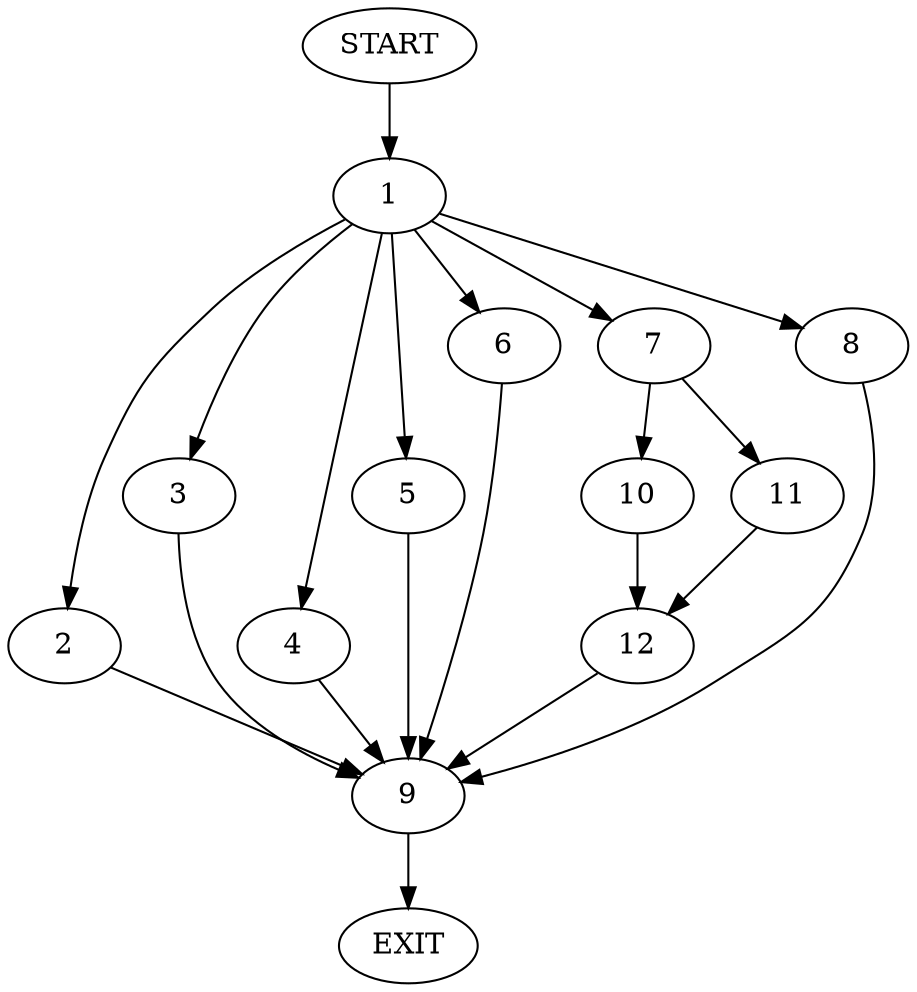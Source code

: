 digraph {
0 [label="START"]
13 [label="EXIT"]
0 -> 1
1 -> 2
1 -> 3
1 -> 4
1 -> 5
1 -> 6
1 -> 7
1 -> 8
3 -> 9
2 -> 9
7 -> 10
7 -> 11
4 -> 9
8 -> 9
5 -> 9
6 -> 9
9 -> 13
11 -> 12
10 -> 12
12 -> 9
}
